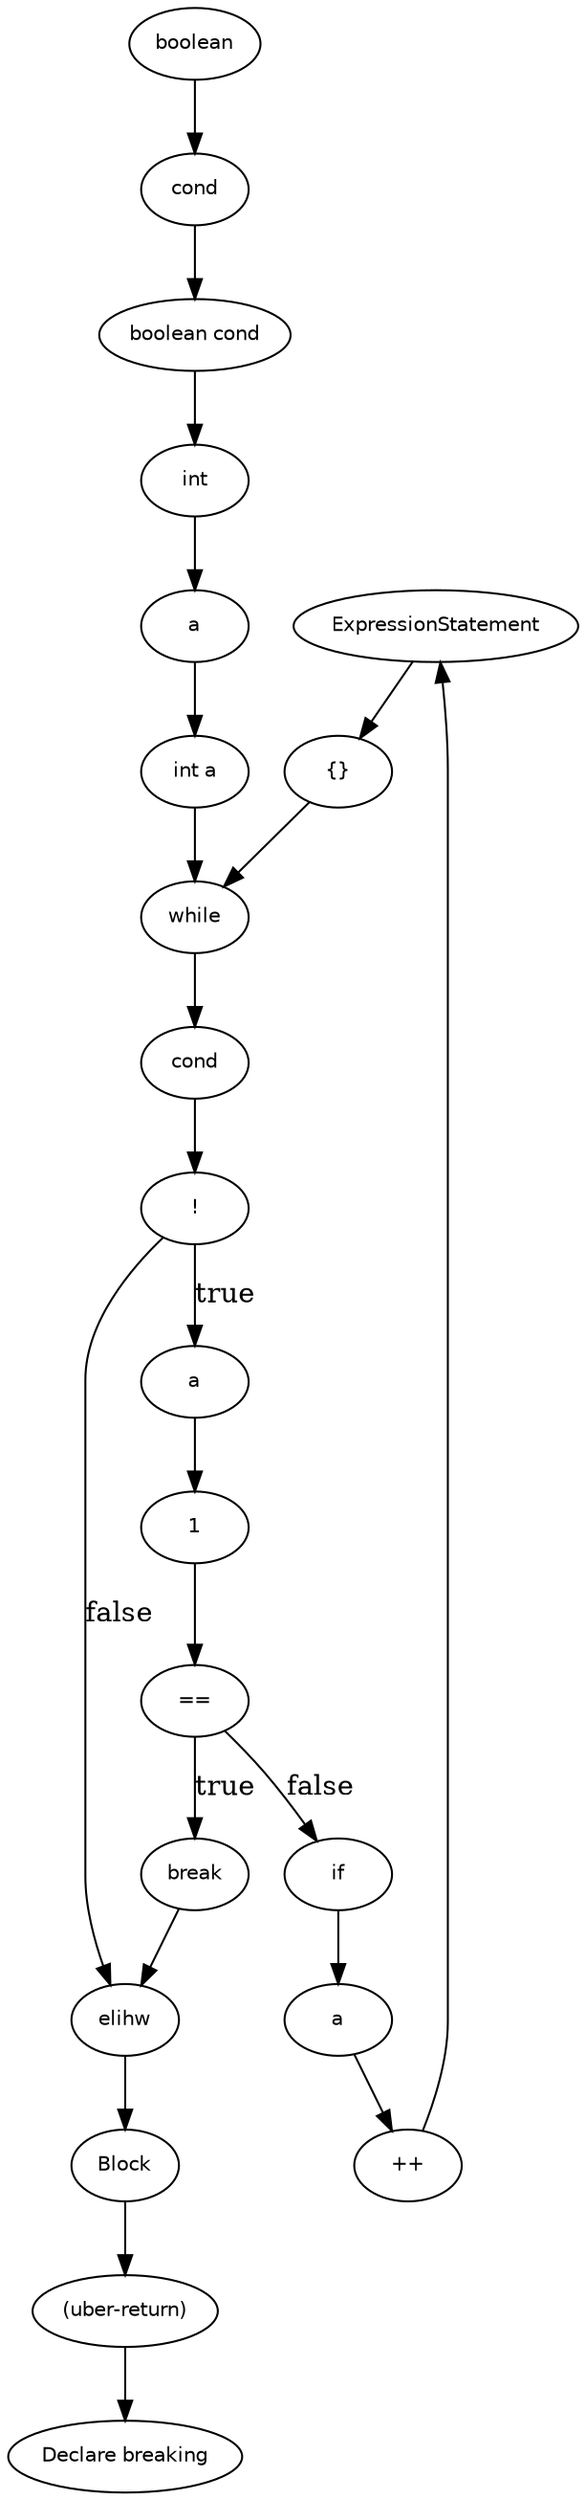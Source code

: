digraph breaking {
  19 [
    label = ExpressionStatement,
    fontname = Helvetica,
    fontsize = 10
  ];
  18 [
    label = break,
    fontname = Helvetica,
    fontsize = 10
  ];
  17 [
    label = 1,
    fontname = Helvetica,
    fontsize = 10
  ];
  16 [
    label = a,
    fontname = Helvetica,
    fontsize = 10
  ];
  15 [
    label = "==",
    fontname = Helvetica,
    fontsize = 10
  ];
  14 [
    label = if,
    fontname = Helvetica,
    fontsize = 10
  ];
  13 [
    label = "{}",
    fontname = Helvetica,
    fontsize = 10
  ];
  12 [
    label = cond,
    fontname = Helvetica,
    fontsize = 10
  ];
  11 [
    label = "!",
    fontname = Helvetica,
    fontsize = 10
  ];
  10 [
    label = elihw,
    fontname = Helvetica,
    fontsize = 10
  ];
  9 [
    label = while,
    fontname = Helvetica,
    fontsize = 10
  ];
  8 [
    label = a,
    fontname = Helvetica,
    fontsize = 10
  ];
  7 [
    label = int,
    fontname = Helvetica,
    fontsize = 10
  ];
  6 [
    label = "int a",
    fontname = Helvetica,
    fontsize = 10
  ];
  5 [
    label = cond,
    fontname = Helvetica,
    fontsize = 10
  ];
  4 [
    label = boolean,
    fontname = Helvetica,
    fontsize = 10
  ];
  3 [
    label = "boolean cond",
    fontname = Helvetica,
    fontsize = 10
  ];
  2 [
    label = "(uber-return)",
    fontname = Helvetica,
    fontsize = 10
  ];
  22 [
    label = Block,
    fontname = Helvetica,
    fontsize = 10
  ];
  21 [
    label = a,
    fontname = Helvetica,
    fontsize = 10
  ];
  0 [
    label = "Declare breaking",
    fontname = Helvetica,
    fontsize = 10
  ];
  20 [
    label = "++",
    fontname = Helvetica,
    fontsize = 10
  ];
  15 -> 14 [
    label = false
  ];
  2 -> 0 [
    label = ""
  ];
  17 -> 15 [
    label = ""
  ];
  22 -> 2 [
    label = ""
  ];
  16 -> 17 [
    label = ""
  ];
  11 -> 16 [
    label = true
  ];
  10 -> 22 [
    label = ""
  ];
  11 -> 10 [
    label = false
  ];
  3 -> 7 [
    label = ""
  ];
  5 -> 3 [
    label = ""
  ];
  4 -> 5 [
    label = ""
  ];
  8 -> 6 [
    label = ""
  ];
  19 -> 13 [
    label = ""
  ];
  7 -> 8 [
    label = ""
  ];
  14 -> 21 [
    label = ""
  ];
  20 -> 19 [
    label = ""
  ];
  21 -> 20 [
    label = ""
  ];
  18 -> 10 [
    label = ""
  ];
  12 -> 11 [
    label = ""
  ];
  9 -> 12 [
    label = ""
  ];
  15 -> 18 [
    label = true
  ];
  6 -> 9 [
    label = ""
  ];
  13 -> 9 [
    label = ""
  ];
}
